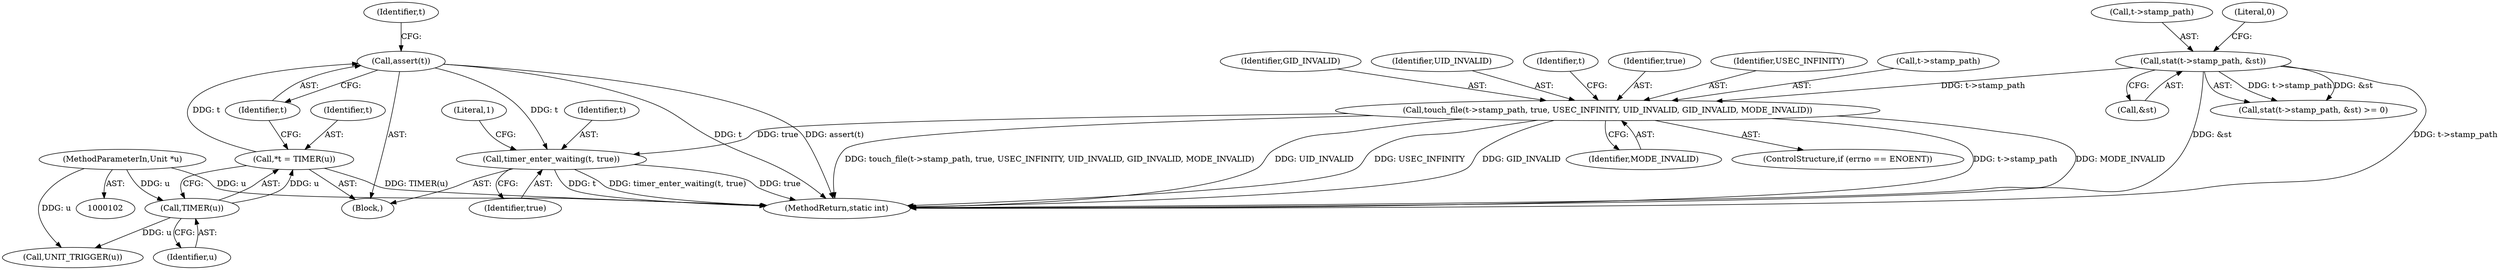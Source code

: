digraph "0_systemd_ee735086f8670be1591fa9593e80dd60163a7a2f_2@pointer" {
"1000196" [label="(Call,timer_enter_waiting(t, true))"];
"1000111" [label="(Call,assert(t))"];
"1000106" [label="(Call,*t = TIMER(u))"];
"1000108" [label="(Call,TIMER(u))"];
"1000103" [label="(MethodParameterIn,Unit *u)"];
"1000182" [label="(Call,touch_file(t->stamp_path, true, USEC_INFINITY, UID_INVALID, GID_INVALID, MODE_INVALID))"];
"1000159" [label="(Call,stat(t->stamp_path, &st))"];
"1000190" [label="(Identifier,MODE_INVALID)"];
"1000128" [label="(Call,UNIT_TRIGGER(u))"];
"1000200" [label="(Literal,1)"];
"1000186" [label="(Identifier,true)"];
"1000182" [label="(Call,touch_file(t->stamp_path, true, USEC_INFINITY, UID_INVALID, GID_INVALID, MODE_INVALID))"];
"1000159" [label="(Call,stat(t->stamp_path, &st))"];
"1000198" [label="(Identifier,true)"];
"1000187" [label="(Identifier,USEC_INFINITY)"];
"1000183" [label="(Call,t->stamp_path)"];
"1000108" [label="(Call,TIMER(u))"];
"1000197" [label="(Identifier,t)"];
"1000178" [label="(ControlStructure,if (errno == ENOENT))"];
"1000201" [label="(MethodReturn,static int)"];
"1000117" [label="(Identifier,t)"];
"1000189" [label="(Identifier,GID_INVALID)"];
"1000107" [label="(Identifier,t)"];
"1000103" [label="(MethodParameterIn,Unit *u)"];
"1000106" [label="(Call,*t = TIMER(u))"];
"1000112" [label="(Identifier,t)"];
"1000111" [label="(Call,assert(t))"];
"1000158" [label="(Call,stat(t->stamp_path, &st) >= 0)"];
"1000196" [label="(Call,timer_enter_waiting(t, true))"];
"1000163" [label="(Call,&st)"];
"1000109" [label="(Identifier,u)"];
"1000188" [label="(Identifier,UID_INVALID)"];
"1000160" [label="(Call,t->stamp_path)"];
"1000193" [label="(Identifier,t)"];
"1000104" [label="(Block,)"];
"1000165" [label="(Literal,0)"];
"1000196" -> "1000104"  [label="AST: "];
"1000196" -> "1000198"  [label="CFG: "];
"1000197" -> "1000196"  [label="AST: "];
"1000198" -> "1000196"  [label="AST: "];
"1000200" -> "1000196"  [label="CFG: "];
"1000196" -> "1000201"  [label="DDG: t"];
"1000196" -> "1000201"  [label="DDG: timer_enter_waiting(t, true)"];
"1000196" -> "1000201"  [label="DDG: true"];
"1000111" -> "1000196"  [label="DDG: t"];
"1000182" -> "1000196"  [label="DDG: true"];
"1000111" -> "1000104"  [label="AST: "];
"1000111" -> "1000112"  [label="CFG: "];
"1000112" -> "1000111"  [label="AST: "];
"1000117" -> "1000111"  [label="CFG: "];
"1000111" -> "1000201"  [label="DDG: t"];
"1000111" -> "1000201"  [label="DDG: assert(t)"];
"1000106" -> "1000111"  [label="DDG: t"];
"1000106" -> "1000104"  [label="AST: "];
"1000106" -> "1000108"  [label="CFG: "];
"1000107" -> "1000106"  [label="AST: "];
"1000108" -> "1000106"  [label="AST: "];
"1000112" -> "1000106"  [label="CFG: "];
"1000106" -> "1000201"  [label="DDG: TIMER(u)"];
"1000108" -> "1000106"  [label="DDG: u"];
"1000108" -> "1000109"  [label="CFG: "];
"1000109" -> "1000108"  [label="AST: "];
"1000103" -> "1000108"  [label="DDG: u"];
"1000108" -> "1000128"  [label="DDG: u"];
"1000103" -> "1000102"  [label="AST: "];
"1000103" -> "1000201"  [label="DDG: u"];
"1000103" -> "1000128"  [label="DDG: u"];
"1000182" -> "1000178"  [label="AST: "];
"1000182" -> "1000190"  [label="CFG: "];
"1000183" -> "1000182"  [label="AST: "];
"1000186" -> "1000182"  [label="AST: "];
"1000187" -> "1000182"  [label="AST: "];
"1000188" -> "1000182"  [label="AST: "];
"1000189" -> "1000182"  [label="AST: "];
"1000190" -> "1000182"  [label="AST: "];
"1000193" -> "1000182"  [label="CFG: "];
"1000182" -> "1000201"  [label="DDG: MODE_INVALID"];
"1000182" -> "1000201"  [label="DDG: touch_file(t->stamp_path, true, USEC_INFINITY, UID_INVALID, GID_INVALID, MODE_INVALID)"];
"1000182" -> "1000201"  [label="DDG: UID_INVALID"];
"1000182" -> "1000201"  [label="DDG: USEC_INFINITY"];
"1000182" -> "1000201"  [label="DDG: GID_INVALID"];
"1000182" -> "1000201"  [label="DDG: t->stamp_path"];
"1000159" -> "1000182"  [label="DDG: t->stamp_path"];
"1000159" -> "1000158"  [label="AST: "];
"1000159" -> "1000163"  [label="CFG: "];
"1000160" -> "1000159"  [label="AST: "];
"1000163" -> "1000159"  [label="AST: "];
"1000165" -> "1000159"  [label="CFG: "];
"1000159" -> "1000201"  [label="DDG: t->stamp_path"];
"1000159" -> "1000201"  [label="DDG: &st"];
"1000159" -> "1000158"  [label="DDG: t->stamp_path"];
"1000159" -> "1000158"  [label="DDG: &st"];
}
